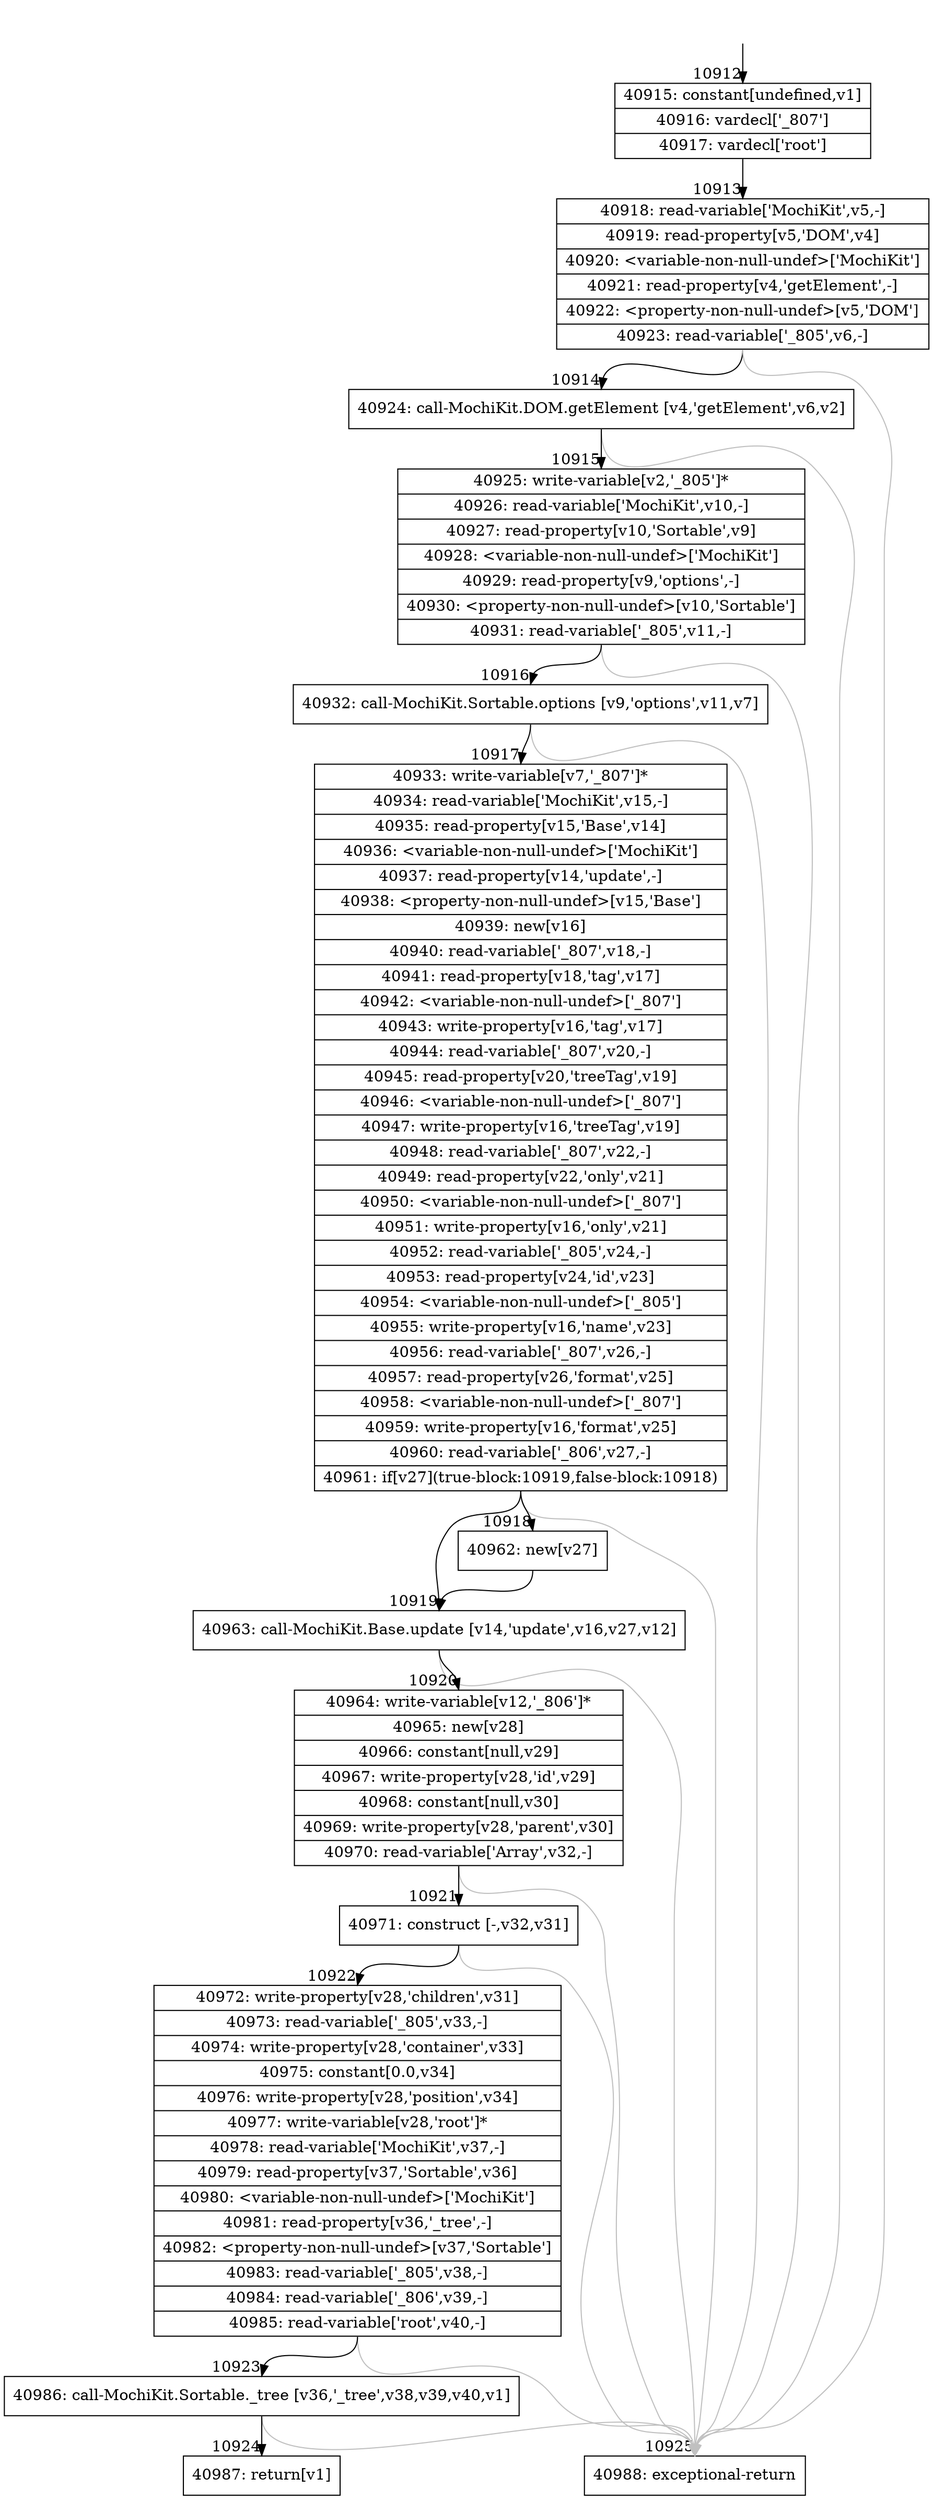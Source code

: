 digraph {
rankdir="TD"
BB_entry770[shape=none,label=""];
BB_entry770 -> BB10912 [tailport=s, headport=n, headlabel="    10912"]
BB10912 [shape=record label="{40915: constant[undefined,v1]|40916: vardecl['_807']|40917: vardecl['root']}" ] 
BB10912 -> BB10913 [tailport=s, headport=n, headlabel="      10913"]
BB10913 [shape=record label="{40918: read-variable['MochiKit',v5,-]|40919: read-property[v5,'DOM',v4]|40920: \<variable-non-null-undef\>['MochiKit']|40921: read-property[v4,'getElement',-]|40922: \<property-non-null-undef\>[v5,'DOM']|40923: read-variable['_805',v6,-]}" ] 
BB10913 -> BB10914 [tailport=s, headport=n, headlabel="      10914"]
BB10913 -> BB10925 [tailport=s, headport=n, color=gray, headlabel="      10925"]
BB10914 [shape=record label="{40924: call-MochiKit.DOM.getElement [v4,'getElement',v6,v2]}" ] 
BB10914 -> BB10915 [tailport=s, headport=n, headlabel="      10915"]
BB10914 -> BB10925 [tailport=s, headport=n, color=gray]
BB10915 [shape=record label="{40925: write-variable[v2,'_805']*|40926: read-variable['MochiKit',v10,-]|40927: read-property[v10,'Sortable',v9]|40928: \<variable-non-null-undef\>['MochiKit']|40929: read-property[v9,'options',-]|40930: \<property-non-null-undef\>[v10,'Sortable']|40931: read-variable['_805',v11,-]}" ] 
BB10915 -> BB10916 [tailport=s, headport=n, headlabel="      10916"]
BB10915 -> BB10925 [tailport=s, headport=n, color=gray]
BB10916 [shape=record label="{40932: call-MochiKit.Sortable.options [v9,'options',v11,v7]}" ] 
BB10916 -> BB10917 [tailport=s, headport=n, headlabel="      10917"]
BB10916 -> BB10925 [tailport=s, headport=n, color=gray]
BB10917 [shape=record label="{40933: write-variable[v7,'_807']*|40934: read-variable['MochiKit',v15,-]|40935: read-property[v15,'Base',v14]|40936: \<variable-non-null-undef\>['MochiKit']|40937: read-property[v14,'update',-]|40938: \<property-non-null-undef\>[v15,'Base']|40939: new[v16]|40940: read-variable['_807',v18,-]|40941: read-property[v18,'tag',v17]|40942: \<variable-non-null-undef\>['_807']|40943: write-property[v16,'tag',v17]|40944: read-variable['_807',v20,-]|40945: read-property[v20,'treeTag',v19]|40946: \<variable-non-null-undef\>['_807']|40947: write-property[v16,'treeTag',v19]|40948: read-variable['_807',v22,-]|40949: read-property[v22,'only',v21]|40950: \<variable-non-null-undef\>['_807']|40951: write-property[v16,'only',v21]|40952: read-variable['_805',v24,-]|40953: read-property[v24,'id',v23]|40954: \<variable-non-null-undef\>['_805']|40955: write-property[v16,'name',v23]|40956: read-variable['_807',v26,-]|40957: read-property[v26,'format',v25]|40958: \<variable-non-null-undef\>['_807']|40959: write-property[v16,'format',v25]|40960: read-variable['_806',v27,-]|40961: if[v27](true-block:10919,false-block:10918)}" ] 
BB10917 -> BB10919 [tailport=s, headport=n, headlabel="      10919"]
BB10917 -> BB10918 [tailport=s, headport=n, headlabel="      10918"]
BB10917 -> BB10925 [tailport=s, headport=n, color=gray]
BB10918 [shape=record label="{40962: new[v27]}" ] 
BB10918 -> BB10919 [tailport=s, headport=n]
BB10919 [shape=record label="{40963: call-MochiKit.Base.update [v14,'update',v16,v27,v12]}" ] 
BB10919 -> BB10920 [tailport=s, headport=n, headlabel="      10920"]
BB10919 -> BB10925 [tailport=s, headport=n, color=gray]
BB10920 [shape=record label="{40964: write-variable[v12,'_806']*|40965: new[v28]|40966: constant[null,v29]|40967: write-property[v28,'id',v29]|40968: constant[null,v30]|40969: write-property[v28,'parent',v30]|40970: read-variable['Array',v32,-]}" ] 
BB10920 -> BB10921 [tailport=s, headport=n, headlabel="      10921"]
BB10920 -> BB10925 [tailport=s, headport=n, color=gray]
BB10921 [shape=record label="{40971: construct [-,v32,v31]}" ] 
BB10921 -> BB10922 [tailport=s, headport=n, headlabel="      10922"]
BB10921 -> BB10925 [tailport=s, headport=n, color=gray]
BB10922 [shape=record label="{40972: write-property[v28,'children',v31]|40973: read-variable['_805',v33,-]|40974: write-property[v28,'container',v33]|40975: constant[0.0,v34]|40976: write-property[v28,'position',v34]|40977: write-variable[v28,'root']*|40978: read-variable['MochiKit',v37,-]|40979: read-property[v37,'Sortable',v36]|40980: \<variable-non-null-undef\>['MochiKit']|40981: read-property[v36,'_tree',-]|40982: \<property-non-null-undef\>[v37,'Sortable']|40983: read-variable['_805',v38,-]|40984: read-variable['_806',v39,-]|40985: read-variable['root',v40,-]}" ] 
BB10922 -> BB10923 [tailport=s, headport=n, headlabel="      10923"]
BB10922 -> BB10925 [tailport=s, headport=n, color=gray]
BB10923 [shape=record label="{40986: call-MochiKit.Sortable._tree [v36,'_tree',v38,v39,v40,v1]}" ] 
BB10923 -> BB10924 [tailport=s, headport=n, headlabel="      10924"]
BB10923 -> BB10925 [tailport=s, headport=n, color=gray]
BB10924 [shape=record label="{40987: return[v1]}" ] 
BB10925 [shape=record label="{40988: exceptional-return}" ] 
//#$~ 7645
}
